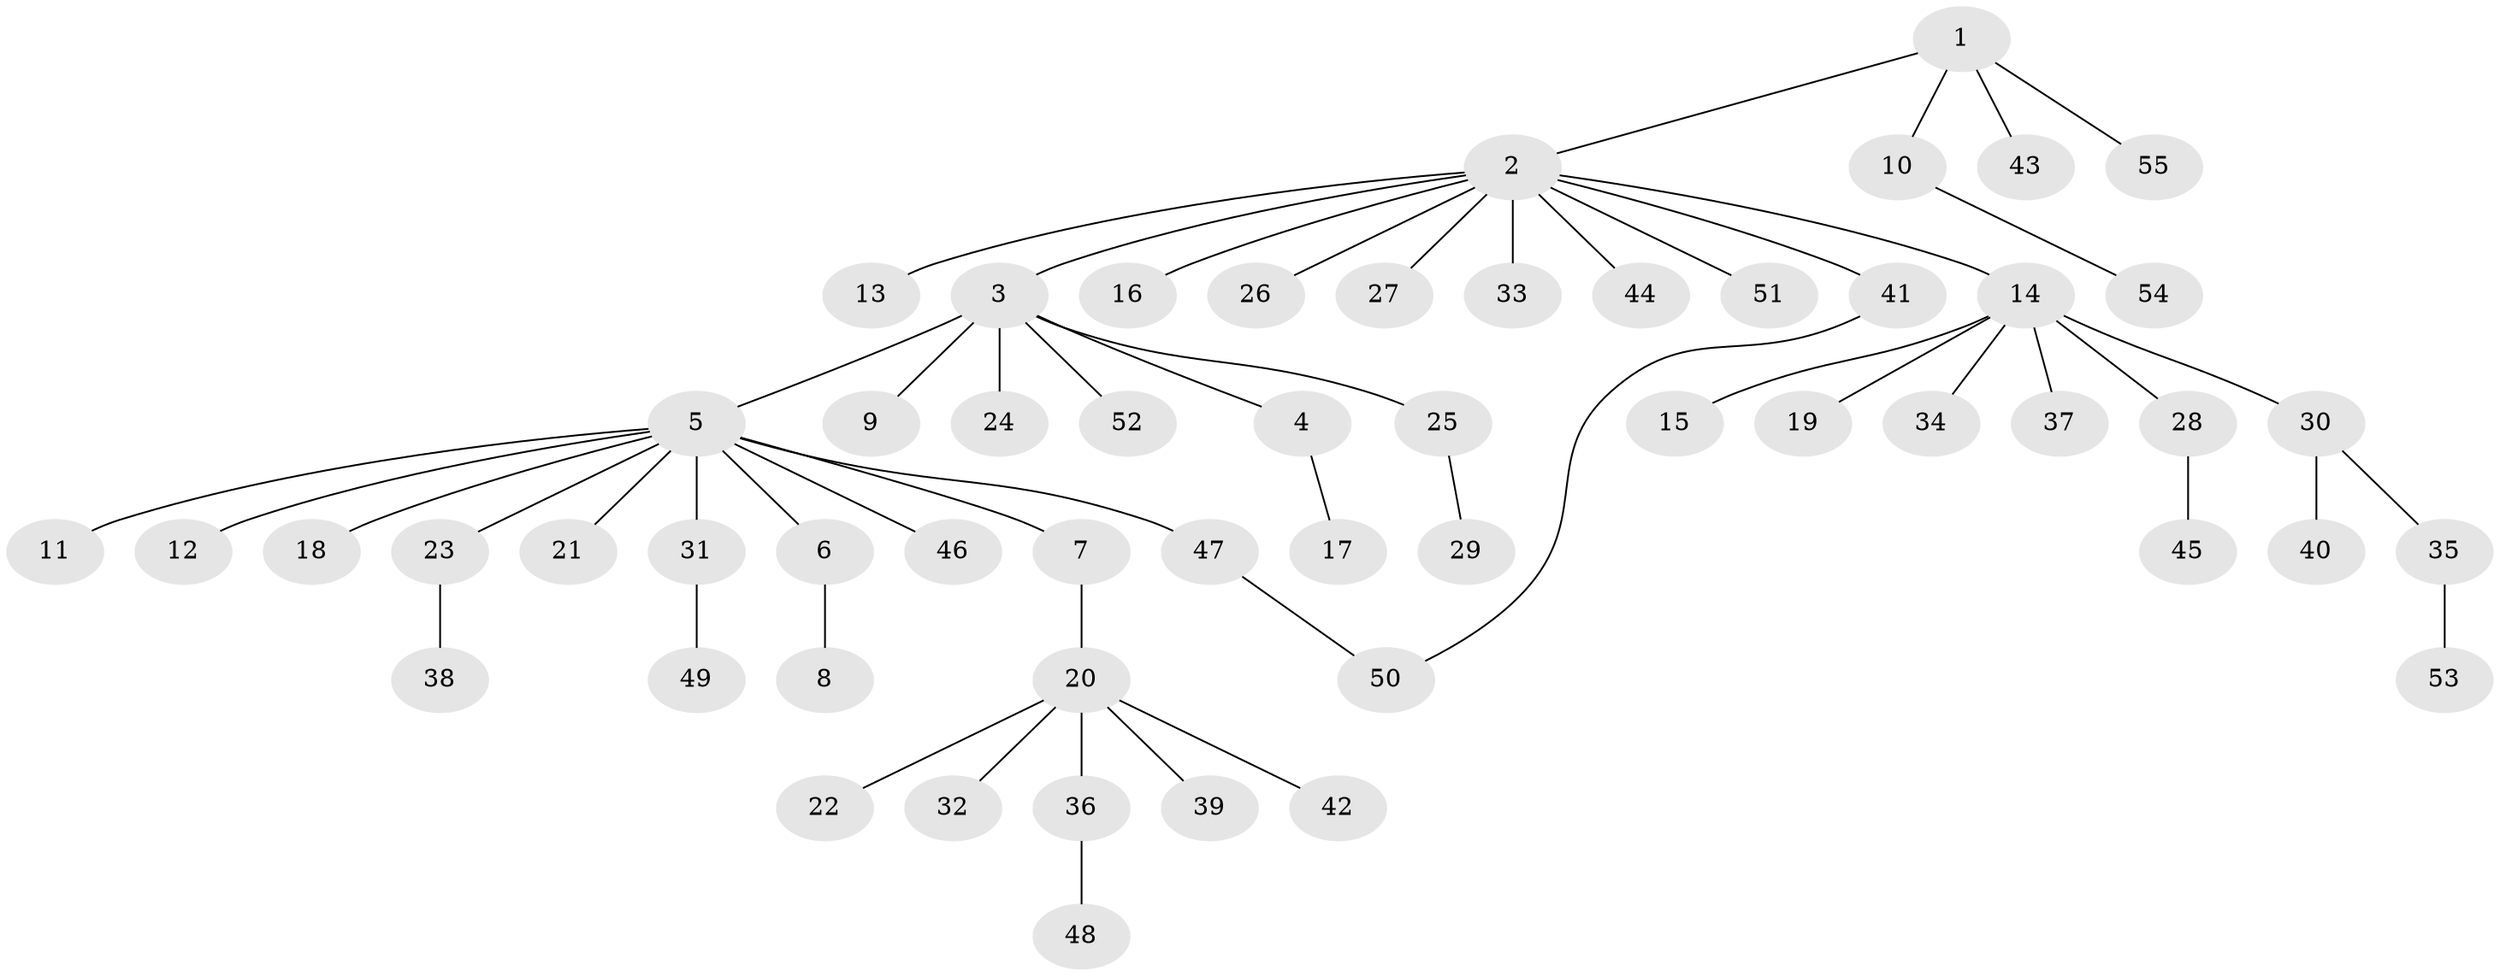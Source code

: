 // Generated by graph-tools (version 1.1) at 2025/01/03/09/25 03:01:40]
// undirected, 55 vertices, 55 edges
graph export_dot {
graph [start="1"]
  node [color=gray90,style=filled];
  1;
  2;
  3;
  4;
  5;
  6;
  7;
  8;
  9;
  10;
  11;
  12;
  13;
  14;
  15;
  16;
  17;
  18;
  19;
  20;
  21;
  22;
  23;
  24;
  25;
  26;
  27;
  28;
  29;
  30;
  31;
  32;
  33;
  34;
  35;
  36;
  37;
  38;
  39;
  40;
  41;
  42;
  43;
  44;
  45;
  46;
  47;
  48;
  49;
  50;
  51;
  52;
  53;
  54;
  55;
  1 -- 2;
  1 -- 10;
  1 -- 43;
  1 -- 55;
  2 -- 3;
  2 -- 13;
  2 -- 14;
  2 -- 16;
  2 -- 26;
  2 -- 27;
  2 -- 33;
  2 -- 41;
  2 -- 44;
  2 -- 51;
  3 -- 4;
  3 -- 5;
  3 -- 9;
  3 -- 24;
  3 -- 25;
  3 -- 52;
  4 -- 17;
  5 -- 6;
  5 -- 7;
  5 -- 11;
  5 -- 12;
  5 -- 18;
  5 -- 21;
  5 -- 23;
  5 -- 31;
  5 -- 46;
  5 -- 47;
  6 -- 8;
  7 -- 20;
  10 -- 54;
  14 -- 15;
  14 -- 19;
  14 -- 28;
  14 -- 30;
  14 -- 34;
  14 -- 37;
  20 -- 22;
  20 -- 32;
  20 -- 36;
  20 -- 39;
  20 -- 42;
  23 -- 38;
  25 -- 29;
  28 -- 45;
  30 -- 35;
  30 -- 40;
  31 -- 49;
  35 -- 53;
  36 -- 48;
  41 -- 50;
  47 -- 50;
}

